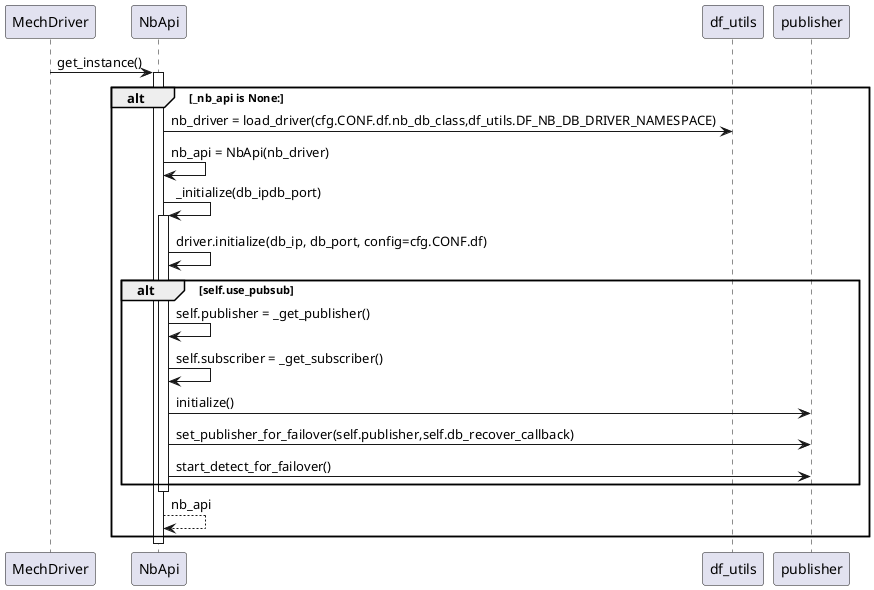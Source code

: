 @startuml get_instance
MechDriver->NbApi:get_instance()
activate NbApi
alt _nb_api is None:
    NbApi->df_utils:nb_driver = load_driver(cfg.CONF.df.nb_db_class,df_utils.DF_NB_DB_DRIVER_NAMESPACE)
    NbApi->NbApi:nb_api = NbApi(nb_driver)
    NbApi->NbApi:_initialize(db_ipdb_port)
    activate NbApi
    NbApi->NbApi:driver.initialize(db_ip, db_port, config=cfg.CONF.df)
    alt self.use_pubsub
        NbApi->NbApi:self.publisher = _get_publisher()
        NbApi->NbApi:self.subscriber = _get_subscriber()
        NbApi->publisher:initialize()
        ' # Start a thread to detect DB failover in Plugin
        NbApi->publisher:set_publisher_for_failover(self.publisher,self.db_recover_callback)
        NbApi->publisher:start_detect_for_failover()
    end
    deactivate
    NbApi-->NbApi:nb_api
end
deactivate
@enduml